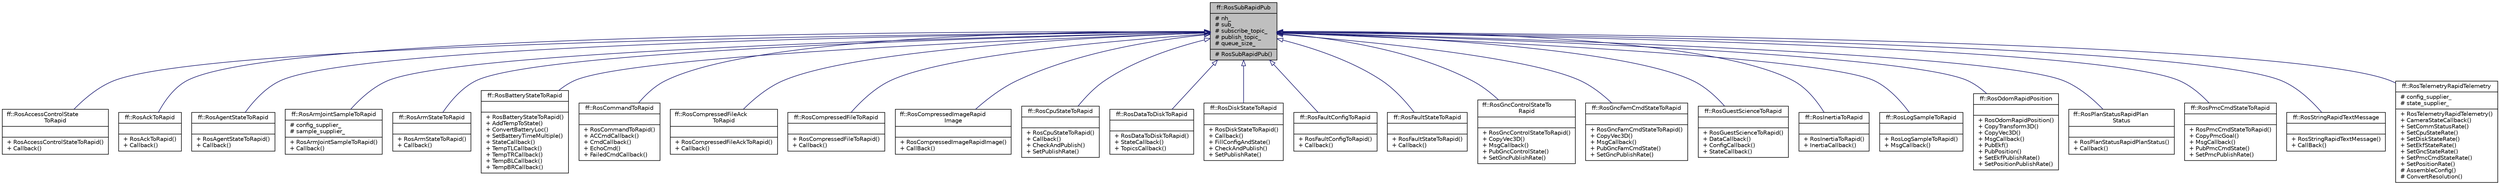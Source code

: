 digraph "ff::RosSubRapidPub"
{
 // LATEX_PDF_SIZE
  edge [fontname="Helvetica",fontsize="10",labelfontname="Helvetica",labelfontsize="10"];
  node [fontname="Helvetica",fontsize="10",shape=record];
  Node1 [label="{ff::RosSubRapidPub\n|# nh_\l# sub_\l# subscribe_topic_\l# publish_topic_\l# queue_size_\l|# RosSubRapidPub()\l}",height=0.2,width=0.4,color="black", fillcolor="grey75", style="filled", fontcolor="black",tooltip=" "];
  Node1 -> Node2 [dir="back",color="midnightblue",fontsize="10",style="solid",arrowtail="onormal",fontname="Helvetica"];
  Node2 [label="{ff::RosAccessControlState\lToRapid\n||+ RosAccessControlStateToRapid()\l+ Callback()\l}",height=0.2,width=0.4,color="black", fillcolor="white", style="filled",URL="$classff_1_1RosAccessControlStateToRapid.html",tooltip=" "];
  Node1 -> Node3 [dir="back",color="midnightblue",fontsize="10",style="solid",arrowtail="onormal",fontname="Helvetica"];
  Node3 [label="{ff::RosAckToRapid\n||+ RosAckToRapid()\l+ Callback()\l}",height=0.2,width=0.4,color="black", fillcolor="white", style="filled",URL="$classff_1_1RosAckToRapid.html",tooltip=" "];
  Node1 -> Node4 [dir="back",color="midnightblue",fontsize="10",style="solid",arrowtail="onormal",fontname="Helvetica"];
  Node4 [label="{ff::RosAgentStateToRapid\n||+ RosAgentStateToRapid()\l+ Callback()\l}",height=0.2,width=0.4,color="black", fillcolor="white", style="filled",URL="$classff_1_1RosAgentStateToRapid.html",tooltip=" "];
  Node1 -> Node5 [dir="back",color="midnightblue",fontsize="10",style="solid",arrowtail="onormal",fontname="Helvetica"];
  Node5 [label="{ff::RosArmJointSampleToRapid\n|# config_supplier_\l# sample_supplier_\l|+ RosArmJointSampleToRapid()\l+ Callback()\l}",height=0.2,width=0.4,color="black", fillcolor="white", style="filled",URL="$classff_1_1RosArmJointSampleToRapid.html",tooltip=" "];
  Node1 -> Node6 [dir="back",color="midnightblue",fontsize="10",style="solid",arrowtail="onormal",fontname="Helvetica"];
  Node6 [label="{ff::RosArmStateToRapid\n||+ RosArmStateToRapid()\l+ Callback()\l}",height=0.2,width=0.4,color="black", fillcolor="white", style="filled",URL="$classff_1_1RosArmStateToRapid.html",tooltip=" "];
  Node1 -> Node7 [dir="back",color="midnightblue",fontsize="10",style="solid",arrowtail="onormal",fontname="Helvetica"];
  Node7 [label="{ff::RosBatteryStateToRapid\n||+ RosBatteryStateToRapid()\l+ AddTempToState()\l+ ConvertBatteryLoc()\l+ SetBatteryTimeMultiple()\l+ StateCallback()\l+ TempTLCallback()\l+ TempTRCallback()\l+ TempBLCallback()\l+ TempBRCallback()\l}",height=0.2,width=0.4,color="black", fillcolor="white", style="filled",URL="$classff_1_1RosBatteryStateToRapid.html",tooltip=" "];
  Node1 -> Node8 [dir="back",color="midnightblue",fontsize="10",style="solid",arrowtail="onormal",fontname="Helvetica"];
  Node8 [label="{ff::RosCommandToRapid\n||+ RosCommandToRapid()\l+ ACCmdCallback()\l+ CmdCallback()\l+ EchoCmd()\l+ FailedCmdCallback()\l}",height=0.2,width=0.4,color="black", fillcolor="white", style="filled",URL="$classff_1_1RosCommandToRapid.html",tooltip=" "];
  Node1 -> Node9 [dir="back",color="midnightblue",fontsize="10",style="solid",arrowtail="onormal",fontname="Helvetica"];
  Node9 [label="{ff::RosCompressedFileAck\lToRapid\n||+ RosCompressedFileAckToRapid()\l+ Callback()\l}",height=0.2,width=0.4,color="black", fillcolor="white", style="filled",URL="$classff_1_1RosCompressedFileAckToRapid.html",tooltip=" "];
  Node1 -> Node10 [dir="back",color="midnightblue",fontsize="10",style="solid",arrowtail="onormal",fontname="Helvetica"];
  Node10 [label="{ff::RosCompressedFileToRapid\n||+ RosCompressedFileToRapid()\l+ Callback()\l}",height=0.2,width=0.4,color="black", fillcolor="white", style="filled",URL="$classff_1_1RosCompressedFileToRapid.html",tooltip=" "];
  Node1 -> Node11 [dir="back",color="midnightblue",fontsize="10",style="solid",arrowtail="onormal",fontname="Helvetica"];
  Node11 [label="{ff::RosCompressedImageRapid\lImage\n||+ RosCompressedImageRapidImage()\l+ CallBack()\l}",height=0.2,width=0.4,color="black", fillcolor="white", style="filled",URL="$classff_1_1RosCompressedImageRapidImage.html",tooltip=" "];
  Node1 -> Node12 [dir="back",color="midnightblue",fontsize="10",style="solid",arrowtail="onormal",fontname="Helvetica"];
  Node12 [label="{ff::RosCpuStateToRapid\n||+ RosCpuStateToRapid()\l+ Callback()\l+ CheckAndPublish()\l+ SetPublishRate()\l}",height=0.2,width=0.4,color="black", fillcolor="white", style="filled",URL="$classff_1_1RosCpuStateToRapid.html",tooltip=" "];
  Node1 -> Node13 [dir="back",color="midnightblue",fontsize="10",style="solid",arrowtail="onormal",fontname="Helvetica"];
  Node13 [label="{ff::RosDataToDiskToRapid\n||+ RosDataToDiskToRapid()\l+ StateCallback()\l+ TopicsCallback()\l}",height=0.2,width=0.4,color="black", fillcolor="white", style="filled",URL="$classff_1_1RosDataToDiskToRapid.html",tooltip=" "];
  Node1 -> Node14 [dir="back",color="midnightblue",fontsize="10",style="solid",arrowtail="onormal",fontname="Helvetica"];
  Node14 [label="{ff::RosDiskStateToRapid\n||+ RosDiskStateToRapid()\l+ Callback()\l+ FillConfigAndState()\l+ CheckAndPublish()\l+ SetPublishRate()\l}",height=0.2,width=0.4,color="black", fillcolor="white", style="filled",URL="$classff_1_1RosDiskStateToRapid.html",tooltip=" "];
  Node1 -> Node15 [dir="back",color="midnightblue",fontsize="10",style="solid",arrowtail="onormal",fontname="Helvetica"];
  Node15 [label="{ff::RosFaultConfigToRapid\n||+ RosFaultConfigToRapid()\l+ Callback()\l}",height=0.2,width=0.4,color="black", fillcolor="white", style="filled",URL="$classff_1_1RosFaultConfigToRapid.html",tooltip=" "];
  Node1 -> Node16 [dir="back",color="midnightblue",fontsize="10",style="solid",arrowtail="onormal",fontname="Helvetica"];
  Node16 [label="{ff::RosFaultStateToRapid\n||+ RosFaultStateToRapid()\l+ Callback()\l}",height=0.2,width=0.4,color="black", fillcolor="white", style="filled",URL="$classff_1_1RosFaultStateToRapid.html",tooltip=" "];
  Node1 -> Node17 [dir="back",color="midnightblue",fontsize="10",style="solid",arrowtail="onormal",fontname="Helvetica"];
  Node17 [label="{ff::RosGncControlStateTo\lRapid\n||+ RosGncControlStateToRapid()\l+ CopyVec3D()\l+ MsgCallback()\l+ PubGncControlState()\l+ SetGncPublishRate()\l}",height=0.2,width=0.4,color="black", fillcolor="white", style="filled",URL="$classff_1_1RosGncControlStateToRapid.html",tooltip=" "];
  Node1 -> Node18 [dir="back",color="midnightblue",fontsize="10",style="solid",arrowtail="onormal",fontname="Helvetica"];
  Node18 [label="{ff::RosGncFamCmdStateToRapid\n||+ RosGncFamCmdStateToRapid()\l+ CopyVec3D()\l+ MsgCallback()\l+ PubGncFamCmdState()\l+ SetGncPublishRate()\l}",height=0.2,width=0.4,color="black", fillcolor="white", style="filled",URL="$classff_1_1RosGncFamCmdStateToRapid.html",tooltip=" "];
  Node1 -> Node19 [dir="back",color="midnightblue",fontsize="10",style="solid",arrowtail="onormal",fontname="Helvetica"];
  Node19 [label="{ff::RosGuestScienceToRapid\n||+ RosGuestScienceToRapid()\l+ DataCallback()\l+ ConfigCallback()\l+ StateCallback()\l}",height=0.2,width=0.4,color="black", fillcolor="white", style="filled",URL="$classff_1_1RosGuestScienceToRapid.html",tooltip=" "];
  Node1 -> Node20 [dir="back",color="midnightblue",fontsize="10",style="solid",arrowtail="onormal",fontname="Helvetica"];
  Node20 [label="{ff::RosInertiaToRapid\n||+ RosInertiaToRapid()\l+ InertiaCallback()\l}",height=0.2,width=0.4,color="black", fillcolor="white", style="filled",URL="$classff_1_1RosInertiaToRapid.html",tooltip=" "];
  Node1 -> Node21 [dir="back",color="midnightblue",fontsize="10",style="solid",arrowtail="onormal",fontname="Helvetica"];
  Node21 [label="{ff::RosLogSampleToRapid\n||+ RosLogSampleToRapid()\l+ MsgCallback()\l}",height=0.2,width=0.4,color="black", fillcolor="white", style="filled",URL="$classff_1_1RosLogSampleToRapid.html",tooltip=" "];
  Node1 -> Node22 [dir="back",color="midnightblue",fontsize="10",style="solid",arrowtail="onormal",fontname="Helvetica"];
  Node22 [label="{ff::RosOdomRapidPosition\n||+ RosOdomRapidPosition()\l+ CopyTransform3D()\l+ CopyVec3D()\l+ MsgCallback()\l+ PubEkf()\l+ PubPosition()\l+ SetEkfPublishRate()\l+ SetPositionPublishRate()\l}",height=0.2,width=0.4,color="black", fillcolor="white", style="filled",URL="$classff_1_1RosOdomRapidPosition.html",tooltip=" "];
  Node1 -> Node23 [dir="back",color="midnightblue",fontsize="10",style="solid",arrowtail="onormal",fontname="Helvetica"];
  Node23 [label="{ff::RosPlanStatusRapidPlan\lStatus\n||+ RosPlanStatusRapidPlanStatus()\l+ Callback()\l}",height=0.2,width=0.4,color="black", fillcolor="white", style="filled",URL="$classff_1_1RosPlanStatusRapidPlanStatus.html",tooltip=" "];
  Node1 -> Node24 [dir="back",color="midnightblue",fontsize="10",style="solid",arrowtail="onormal",fontname="Helvetica"];
  Node24 [label="{ff::RosPmcCmdStateToRapid\n||+ RosPmcCmdStateToRapid()\l+ CopyPmcGoal()\l+ MsgCallback()\l+ PubPmcCmdState()\l+ SetPmcPublishRate()\l}",height=0.2,width=0.4,color="black", fillcolor="white", style="filled",URL="$classff_1_1RosPmcCmdStateToRapid.html",tooltip=" "];
  Node1 -> Node25 [dir="back",color="midnightblue",fontsize="10",style="solid",arrowtail="onormal",fontname="Helvetica"];
  Node25 [label="{ff::RosStringRapidTextMessage\n||+ RosStringRapidTextMessage()\l+ CallBack()\l}",height=0.2,width=0.4,color="black", fillcolor="white", style="filled",URL="$classff_1_1RosStringRapidTextMessage.html",tooltip=" "];
  Node1 -> Node26 [dir="back",color="midnightblue",fontsize="10",style="solid",arrowtail="onormal",fontname="Helvetica"];
  Node26 [label="{ff::RosTelemetryRapidTelemetry\n|# config_supplier_\l# state_supplier_\l|+ RosTelemetryRapidTelemetry()\l+ CameraStateCallback()\l+ SetCommStatusRate()\l+ SetCpuStateRate()\l+ SetDiskStateRate()\l+ SetEkfStateRate()\l+ SetGncStateRate()\l+ SetPmcCmdStateRate()\l+ SetPositionRate()\l# AssembleConfig()\l# ConvertResolution()\l}",height=0.2,width=0.4,color="black", fillcolor="white", style="filled",URL="$classff_1_1RosTelemetryRapidTelemetry.html",tooltip=" "];
}
